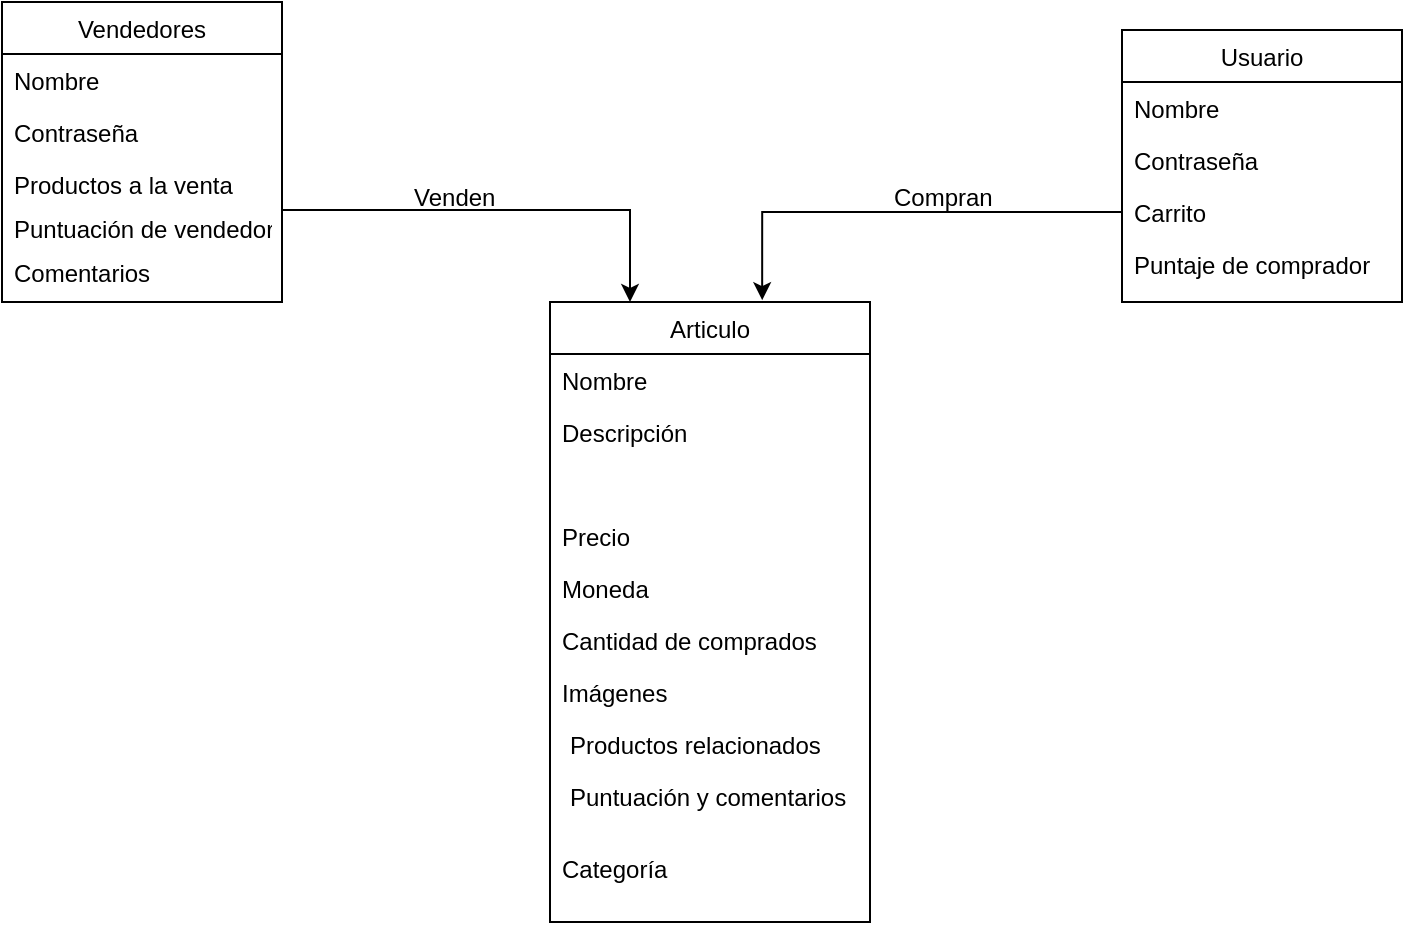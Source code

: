 <mxfile version="13.6.0" type="device"><diagram id="-4AH_e227L38g6vPtsL5" name="Page-1"><mxGraphModel dx="1422" dy="762" grid="1" gridSize="10" guides="1" tooltips="1" connect="1" arrows="1" fold="1" page="1" pageScale="1" pageWidth="827" pageHeight="1169" math="0" shadow="0"><root><mxCell id="0"/><mxCell id="1" parent="0"/><mxCell id="-wm4nBLmLeQFlBtpasXe-14" value="Precio" style="text;strokeColor=none;fillColor=none;align=left;verticalAlign=top;spacingLeft=4;spacingRight=4;overflow=hidden;rotatable=0;points=[[0,0.5],[1,0.5]];portConstraint=eastwest;" vertex="1" parent="1"><mxGeometry x="334" y="350" width="140" height="160" as="geometry"/></mxCell><mxCell id="-wm4nBLmLeQFlBtpasXe-15" value="Moneda" style="text;strokeColor=none;fillColor=none;align=left;verticalAlign=top;spacingLeft=4;spacingRight=4;overflow=hidden;rotatable=0;points=[[0,0.5],[1,0.5]];portConstraint=eastwest;" vertex="1" parent="1"><mxGeometry x="334" y="376" width="140" height="26" as="geometry"/></mxCell><mxCell id="-wm4nBLmLeQFlBtpasXe-16" value="Cantidad de comprados" style="text;strokeColor=none;fillColor=none;align=left;verticalAlign=top;spacingLeft=4;spacingRight=4;overflow=hidden;rotatable=0;points=[[0,0.5],[1,0.5]];portConstraint=eastwest;" vertex="1" parent="1"><mxGeometry x="334" y="402" width="140" height="26" as="geometry"/></mxCell><mxCell id="-wm4nBLmLeQFlBtpasXe-17" value="Imágenes" style="text;strokeColor=none;fillColor=none;align=left;verticalAlign=top;spacingLeft=4;spacingRight=4;overflow=hidden;rotatable=0;points=[[0,0.5],[1,0.5]];portConstraint=eastwest;" vertex="1" parent="1"><mxGeometry x="334" y="428" width="140" height="26" as="geometry"/></mxCell><mxCell id="-wm4nBLmLeQFlBtpasXe-18" value="Productos relacionados" style="text;strokeColor=none;fillColor=none;align=left;verticalAlign=top;spacingLeft=4;spacingRight=4;overflow=hidden;rotatable=0;points=[[0,0.5],[1,0.5]];portConstraint=eastwest;" vertex="1" parent="1"><mxGeometry x="338" y="454" width="140" height="26" as="geometry"/></mxCell><mxCell id="-wm4nBLmLeQFlBtpasXe-19" value="Puntuación y comentarios" style="text;strokeColor=none;fillColor=none;align=left;verticalAlign=top;spacingLeft=4;spacingRight=4;overflow=hidden;rotatable=0;points=[[0,0.5],[1,0.5]];portConstraint=eastwest;" vertex="1" parent="1"><mxGeometry x="338" y="480" width="156" height="26" as="geometry"/></mxCell><mxCell id="-wm4nBLmLeQFlBtpasXe-20" value="Puntuación de vendedor" style="text;strokeColor=none;fillColor=none;align=left;verticalAlign=top;spacingLeft=4;spacingRight=4;overflow=hidden;rotatable=0;points=[[0,0.5],[1,0.5]];portConstraint=eastwest;" vertex="1" parent="1"><mxGeometry x="60" y="196" width="140" height="22" as="geometry"/></mxCell><mxCell id="-wm4nBLmLeQFlBtpasXe-21" value="Comentarios" style="text;strokeColor=none;fillColor=none;align=left;verticalAlign=top;spacingLeft=4;spacingRight=4;overflow=hidden;rotatable=0;points=[[0,0.5],[1,0.5]];portConstraint=eastwest;" vertex="1" parent="1"><mxGeometry x="60" y="218" width="140" height="22" as="geometry"/></mxCell><mxCell id="-wm4nBLmLeQFlBtpasXe-1" value="Usuario" style="swimlane;fontStyle=0;childLayout=stackLayout;horizontal=1;startSize=26;fillColor=none;horizontalStack=0;resizeParent=1;resizeParentMax=0;resizeLast=0;collapsible=1;marginBottom=0;" vertex="1" parent="1"><mxGeometry x="620" y="110" width="140" height="136" as="geometry"/></mxCell><mxCell id="-wm4nBLmLeQFlBtpasXe-2" value="Nombre" style="text;strokeColor=none;fillColor=none;align=left;verticalAlign=top;spacingLeft=4;spacingRight=4;overflow=hidden;rotatable=0;points=[[0,0.5],[1,0.5]];portConstraint=eastwest;" vertex="1" parent="-wm4nBLmLeQFlBtpasXe-1"><mxGeometry y="26" width="140" height="26" as="geometry"/></mxCell><mxCell id="-wm4nBLmLeQFlBtpasXe-3" value="Contraseña" style="text;strokeColor=none;fillColor=none;align=left;verticalAlign=top;spacingLeft=4;spacingRight=4;overflow=hidden;rotatable=0;points=[[0,0.5],[1,0.5]];portConstraint=eastwest;" vertex="1" parent="-wm4nBLmLeQFlBtpasXe-1"><mxGeometry y="52" width="140" height="26" as="geometry"/></mxCell><mxCell id="-wm4nBLmLeQFlBtpasXe-4" value="Carrito" style="text;strokeColor=none;fillColor=none;align=left;verticalAlign=top;spacingLeft=4;spacingRight=4;overflow=hidden;rotatable=0;points=[[0,0.5],[1,0.5]];portConstraint=eastwest;" vertex="1" parent="-wm4nBLmLeQFlBtpasXe-1"><mxGeometry y="78" width="140" height="26" as="geometry"/></mxCell><mxCell id="-wm4nBLmLeQFlBtpasXe-13" value="Puntaje de comprador" style="text;strokeColor=none;fillColor=none;align=left;verticalAlign=top;spacingLeft=4;spacingRight=4;overflow=hidden;rotatable=0;points=[[0,0.5],[1,0.5]];portConstraint=eastwest;" vertex="1" parent="-wm4nBLmLeQFlBtpasXe-1"><mxGeometry y="104" width="140" height="32" as="geometry"/></mxCell><mxCell id="-wm4nBLmLeQFlBtpasXe-5" value="Articulo" style="swimlane;fontStyle=0;childLayout=stackLayout;horizontal=1;startSize=26;fillColor=none;horizontalStack=0;resizeParent=1;resizeParentMax=0;resizeLast=0;collapsible=1;marginBottom=0;" vertex="1" parent="1"><mxGeometry x="334" y="246" width="160" height="310" as="geometry"/></mxCell><mxCell id="-wm4nBLmLeQFlBtpasXe-6" value="Nombre" style="text;strokeColor=none;fillColor=none;align=left;verticalAlign=top;spacingLeft=4;spacingRight=4;overflow=hidden;rotatable=0;points=[[0,0.5],[1,0.5]];portConstraint=eastwest;" vertex="1" parent="-wm4nBLmLeQFlBtpasXe-5"><mxGeometry y="26" width="160" height="26" as="geometry"/></mxCell><mxCell id="-wm4nBLmLeQFlBtpasXe-7" value="Descripción" style="text;strokeColor=none;fillColor=none;align=left;verticalAlign=top;spacingLeft=4;spacingRight=4;overflow=hidden;rotatable=0;points=[[0,0.5],[1,0.5]];portConstraint=eastwest;" vertex="1" parent="-wm4nBLmLeQFlBtpasXe-5"><mxGeometry y="52" width="160" height="218" as="geometry"/></mxCell><mxCell id="-wm4nBLmLeQFlBtpasXe-8" value="Categoría" style="text;strokeColor=none;fillColor=none;align=left;verticalAlign=top;spacingLeft=4;spacingRight=4;overflow=hidden;rotatable=0;points=[[0,0.5],[1,0.5]];portConstraint=eastwest;" vertex="1" parent="-wm4nBLmLeQFlBtpasXe-5"><mxGeometry y="270" width="160" height="40" as="geometry"/></mxCell><mxCell id="-wm4nBLmLeQFlBtpasXe-9" value="Vendedores" style="swimlane;fontStyle=0;childLayout=stackLayout;horizontal=1;startSize=26;fillColor=none;horizontalStack=0;resizeParent=1;resizeParentMax=0;resizeLast=0;collapsible=1;marginBottom=0;" vertex="1" parent="1"><mxGeometry x="60" y="96" width="140" height="150" as="geometry"/></mxCell><mxCell id="-wm4nBLmLeQFlBtpasXe-10" value="Nombre" style="text;strokeColor=none;fillColor=none;align=left;verticalAlign=top;spacingLeft=4;spacingRight=4;overflow=hidden;rotatable=0;points=[[0,0.5],[1,0.5]];portConstraint=eastwest;" vertex="1" parent="-wm4nBLmLeQFlBtpasXe-9"><mxGeometry y="26" width="140" height="26" as="geometry"/></mxCell><mxCell id="-wm4nBLmLeQFlBtpasXe-11" value="Contraseña" style="text;strokeColor=none;fillColor=none;align=left;verticalAlign=top;spacingLeft=4;spacingRight=4;overflow=hidden;rotatable=0;points=[[0,0.5],[1,0.5]];portConstraint=eastwest;" vertex="1" parent="-wm4nBLmLeQFlBtpasXe-9"><mxGeometry y="52" width="140" height="26" as="geometry"/></mxCell><mxCell id="-wm4nBLmLeQFlBtpasXe-12" value="Productos a la venta" style="text;strokeColor=none;fillColor=none;align=left;verticalAlign=top;spacingLeft=4;spacingRight=4;overflow=hidden;rotatable=0;points=[[0,0.5],[1,0.5]];portConstraint=eastwest;" vertex="1" parent="-wm4nBLmLeQFlBtpasXe-9"><mxGeometry y="78" width="140" height="72" as="geometry"/></mxCell><mxCell id="-wm4nBLmLeQFlBtpasXe-22" style="edgeStyle=orthogonalEdgeStyle;rounded=0;orthogonalLoop=1;jettySize=auto;html=1;entryX=0.25;entryY=0;entryDx=0;entryDy=0;" edge="1" parent="1" source="-wm4nBLmLeQFlBtpasXe-12" target="-wm4nBLmLeQFlBtpasXe-5"><mxGeometry relative="1" as="geometry"><Array as="points"><mxPoint x="374" y="200"/></Array></mxGeometry></mxCell><mxCell id="-wm4nBLmLeQFlBtpasXe-23" style="edgeStyle=orthogonalEdgeStyle;rounded=0;orthogonalLoop=1;jettySize=auto;html=1;entryX=0.663;entryY=-0.003;entryDx=0;entryDy=0;entryPerimeter=0;" edge="1" parent="1" source="-wm4nBLmLeQFlBtpasXe-4" target="-wm4nBLmLeQFlBtpasXe-5"><mxGeometry relative="1" as="geometry"/></mxCell><mxCell id="-wm4nBLmLeQFlBtpasXe-24" value="Venden " style="text;strokeColor=none;fillColor=none;align=left;verticalAlign=top;spacingLeft=4;spacingRight=4;overflow=hidden;rotatable=0;points=[[0,0.5],[1,0.5]];portConstraint=eastwest;" vertex="1" parent="1"><mxGeometry x="260" y="180" width="60" height="26" as="geometry"/></mxCell><mxCell id="-wm4nBLmLeQFlBtpasXe-25" value="Compran" style="text;strokeColor=none;fillColor=none;align=left;verticalAlign=top;spacingLeft=4;spacingRight=4;overflow=hidden;rotatable=0;points=[[0,0.5],[1,0.5]];portConstraint=eastwest;" vertex="1" parent="1"><mxGeometry x="500" y="180" width="60" height="26" as="geometry"/></mxCell></root></mxGraphModel></diagram></mxfile>